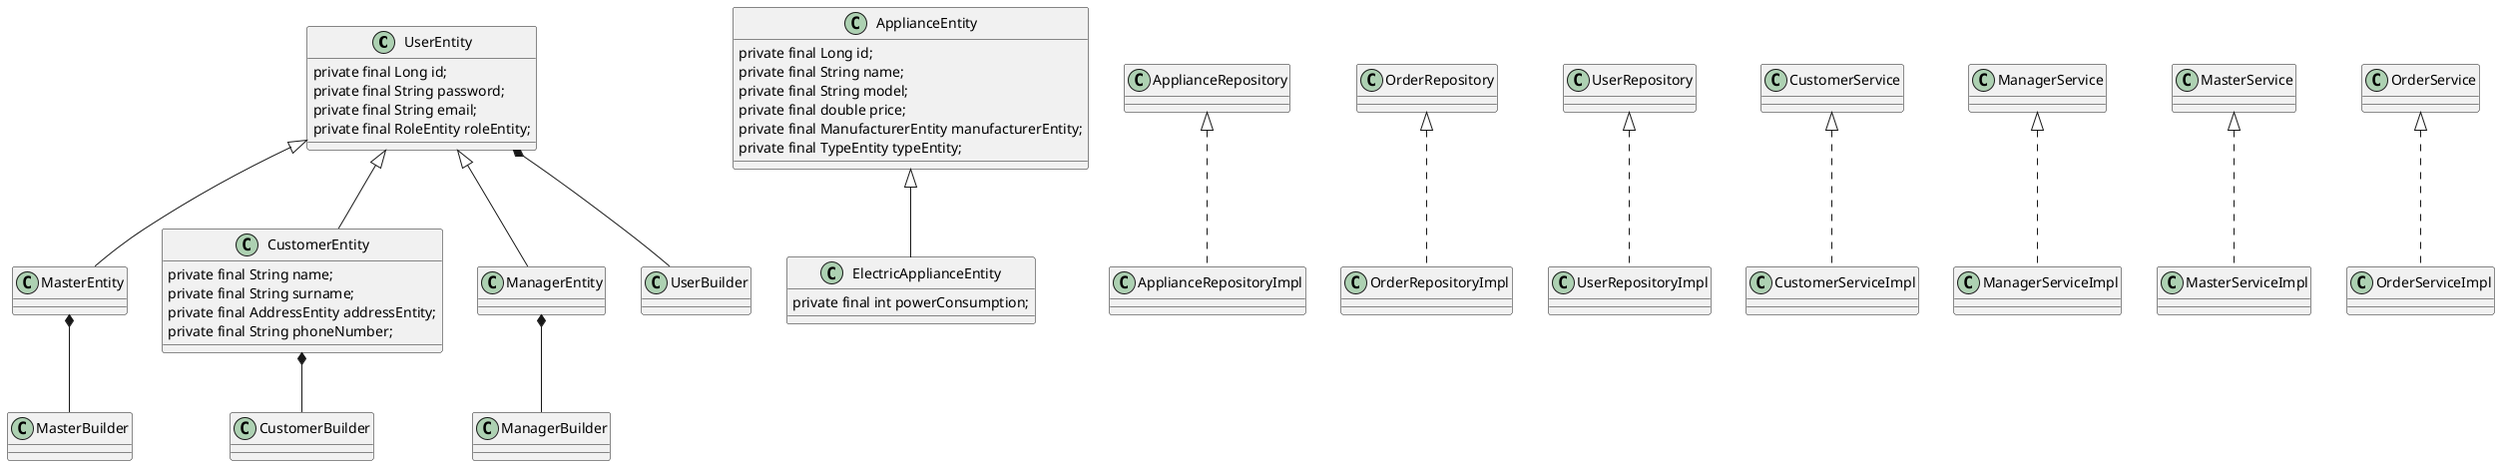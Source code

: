 @startuml

class UserEntity{
private final Long id;
    private final String password;
    private final String email;
    private final RoleEntity roleEntity;
}
class MasterEntity extends UserEntity{
}
class CustomerEntity extends UserEntity {
          private final String name;
          private final String surname;
          private final AddressEntity addressEntity;
          private final String phoneNumber;
}
 class ManagerEntity extends UserEntity {
 }

 class ApplianceEntity {
     private final Long id;
     private final String name;
     private final String model;
     private final double price;
     private final ManufacturerEntity manufacturerEntity;
     private final TypeEntity typeEntity;
 }

 class ElectricApplianceEntity extends ApplianceEntity {
     private final int powerConsumption;
 }

ApplianceRepository <|.. ApplianceRepositoryImpl
OrderRepository <|.. OrderRepositoryImpl
UserRepository <|.. UserRepositoryImpl

CustomerService <|.. CustomerServiceImpl
ManagerService <|.. ManagerServiceImpl
MasterService <|.. MasterServiceImpl
OrderService <|.. OrderServiceImpl

/'class UserBuilder {
}
class CustomerBuilder extends UserBuilder
class ManagerBuilder extends UserBuilder
class MasterBuilder extends UserBuilder'/

UserEntity *-- UserBuilder
CustomerEntity *-- CustomerBuilder
ManagerEntity *-- ManagerBuilder
MasterEntity *-- MasterBuilder

@enduml